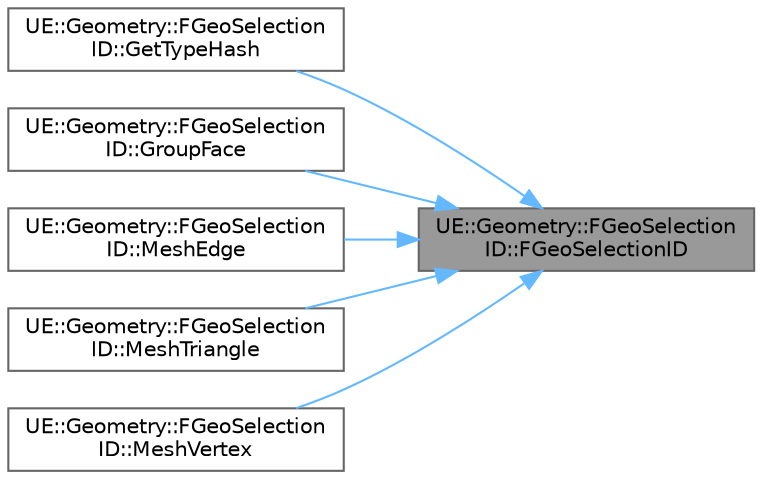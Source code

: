 digraph "UE::Geometry::FGeoSelectionID::FGeoSelectionID"
{
 // INTERACTIVE_SVG=YES
 // LATEX_PDF_SIZE
  bgcolor="transparent";
  edge [fontname=Helvetica,fontsize=10,labelfontname=Helvetica,labelfontsize=10];
  node [fontname=Helvetica,fontsize=10,shape=box,height=0.2,width=0.4];
  rankdir="RL";
  Node1 [id="Node000001",label="UE::Geometry::FGeoSelection\lID::FGeoSelectionID",height=0.2,width=0.4,color="gray40", fillcolor="grey60", style="filled", fontcolor="black",tooltip=" "];
  Node1 -> Node2 [id="edge1_Node000001_Node000002",dir="back",color="steelblue1",style="solid",tooltip=" "];
  Node2 [id="Node000002",label="UE::Geometry::FGeoSelection\lID::GetTypeHash",height=0.2,width=0.4,color="grey40", fillcolor="white", style="filled",URL="$d4/d79/structUE_1_1Geometry_1_1FGeoSelectionID.html#a5a63241d5cf5e4a9543afff3d6585890",tooltip=" "];
  Node1 -> Node3 [id="edge2_Node000001_Node000003",dir="back",color="steelblue1",style="solid",tooltip=" "];
  Node3 [id="Node000003",label="UE::Geometry::FGeoSelection\lID::GroupFace",height=0.2,width=0.4,color="grey40", fillcolor="white", style="filled",URL="$d4/d79/structUE_1_1Geometry_1_1FGeoSelectionID.html#abb9e73af9ae9df163ae7c584fae64a26",tooltip=" "];
  Node1 -> Node4 [id="edge3_Node000001_Node000004",dir="back",color="steelblue1",style="solid",tooltip=" "];
  Node4 [id="Node000004",label="UE::Geometry::FGeoSelection\lID::MeshEdge",height=0.2,width=0.4,color="grey40", fillcolor="white", style="filled",URL="$d4/d79/structUE_1_1Geometry_1_1FGeoSelectionID.html#a33df229be255684b61d41e6c3f2b5327",tooltip=" "];
  Node1 -> Node5 [id="edge4_Node000001_Node000005",dir="back",color="steelblue1",style="solid",tooltip=" "];
  Node5 [id="Node000005",label="UE::Geometry::FGeoSelection\lID::MeshTriangle",height=0.2,width=0.4,color="grey40", fillcolor="white", style="filled",URL="$d4/d79/structUE_1_1Geometry_1_1FGeoSelectionID.html#a969cb66b1729975ab8deae3ed6f6b3ab",tooltip=" "];
  Node1 -> Node6 [id="edge5_Node000001_Node000006",dir="back",color="steelblue1",style="solid",tooltip=" "];
  Node6 [id="Node000006",label="UE::Geometry::FGeoSelection\lID::MeshVertex",height=0.2,width=0.4,color="grey40", fillcolor="white", style="filled",URL="$d4/d79/structUE_1_1Geometry_1_1FGeoSelectionID.html#a75c01b82a219c216e24221989e042ad8",tooltip=" "];
}
